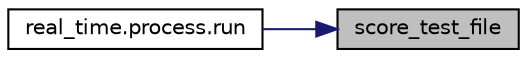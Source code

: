 digraph "score_test_file"
{
 // LATEX_PDF_SIZE
  edge [fontname="Helvetica",fontsize="10",labelfontname="Helvetica",labelfontsize="10"];
  node [fontname="Helvetica",fontsize="10",shape=record];
  rankdir="RL";
  Node1 [label="score_test_file",height=0.2,width=0.4,color="black", fillcolor="grey75", style="filled", fontcolor="black",tooltip=" "];
  Node1 -> Node2 [dir="back",color="midnightblue",fontsize="10",style="solid",fontname="Helvetica"];
  Node2 [label="real_time.process.run",height=0.2,width=0.4,color="black", fillcolor="white", style="filled",URL="$classreal__time_1_1process.html#ad22709b2e67308af35f55680d5a026e0",tooltip=" "];
}
